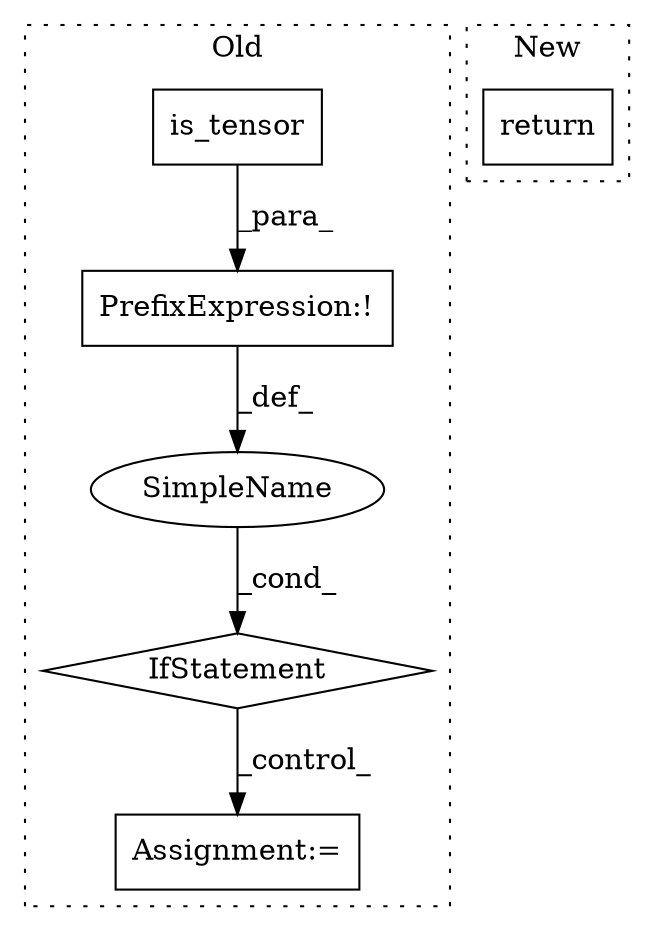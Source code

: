 digraph G {
subgraph cluster0 {
1 [label="is_tensor" a="32" s="477,492" l="10,1" shape="box"];
3 [label="IfStatement" a="25" s="466,521" l="4,2" shape="diamond"];
4 [label="Assignment:=" a="7" s="637" l="1" shape="box"];
5 [label="SimpleName" a="42" s="" l="" shape="ellipse"];
6 [label="PrefixExpression:!" a="38" s="470" l="1" shape="box"];
label = "Old";
style="dotted";
}
subgraph cluster1 {
2 [label="return" a="41" s="495" l="7" shape="box"];
label = "New";
style="dotted";
}
1 -> 6 [label="_para_"];
3 -> 4 [label="_control_"];
5 -> 3 [label="_cond_"];
6 -> 5 [label="_def_"];
}